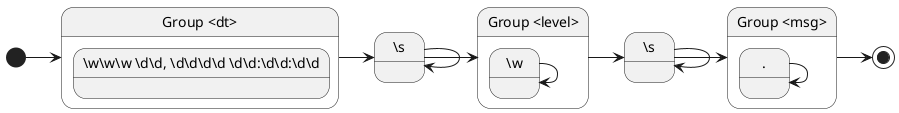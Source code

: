 @startuml
'figure 6: Log Line regex'
skinparam monochrome true
skinparam handwritten false
skinparam shadowing false
skinparam classAttributeIconSize 0
hide class circle
hide abstract circle

state "Group <dt>" as group_dt {
    state "\w\w\w \d\d, \d\d\d\d \d\d:\d\d:\d\d" as dt_1
}

state "\s" as space_1 {
}

state "Group <level>" as group_level {
    state "\w" as level_letter
    level_letter --> level_letter

}

state "\s" as space_2 {
}

state "Group <msg>" as group_msg {
    state "." as message_char
    message_char --> message_char
}

[*] -right-> group_dt
group_dt -right-> space_1
space_1 --> space_1

space_1 -right-> group_level
group_level -right-> space_2
space_2 ---> space_2

space_2 -right-> group_msg

group_msg -right-> [*]

@enduml
